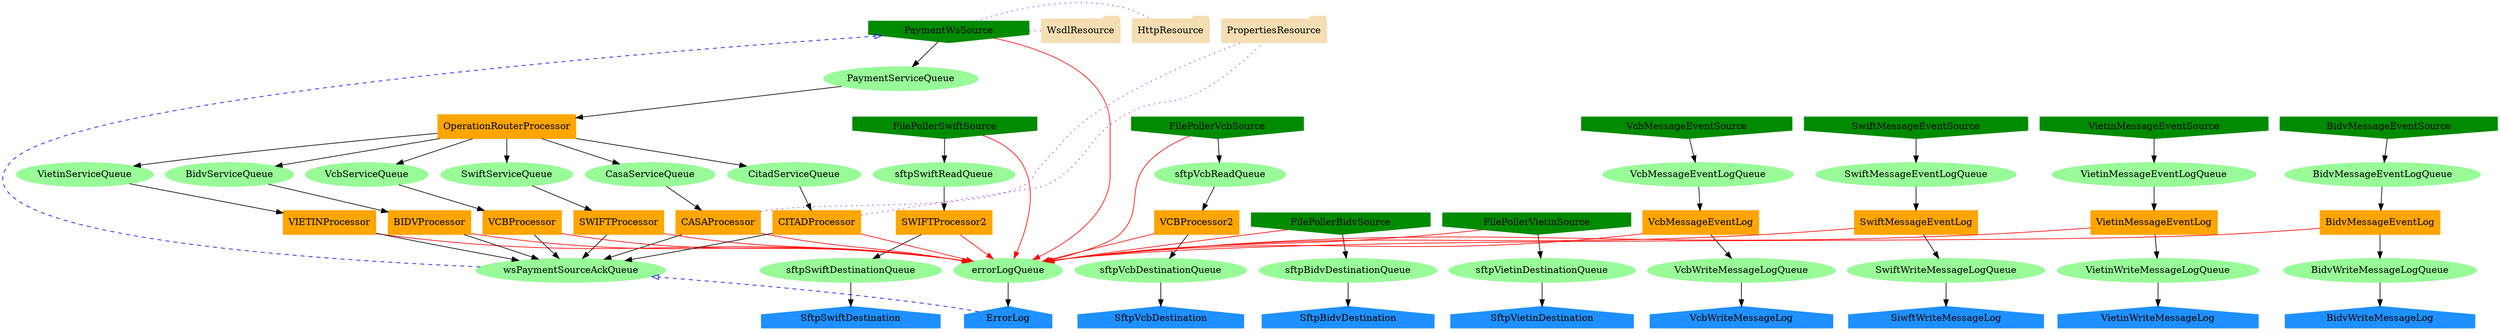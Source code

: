 digraph abstract {
node [shape=ellipse,fontcolor=black,style=filled,color=palegreen];PaymentServiceQueue;VcbMessageEventLogQueue;SwiftMessageEventLogQueue;CitadServiceQueue;VietinServiceQueue;sftpVcbReadQueue;sftpSwiftReadQueue;errorLogQueue;VietinMessageEventLogQueue;VcbWriteMessageLogQueue;BidvServiceQueue;SwiftWriteMessageLogQueue;VcbServiceQueue;wsPaymentSourceAckQueue;sftpVietinDestinationQueue;VietinWriteMessageLogQueue;sftpSwiftDestinationQueue;SwiftServiceQueue;BidvMessageEventLogQueue;CasaServiceQueue;sftpBidvDestinationQueue;sftpVcbDestinationQueue;BidvWriteMessageLogQueue
node [shape=ellipse,fontcolor=black,style=filled,color=gray75]
node [shape=invhouse,style=filled,color=green4];PaymentWsSource;FilePollerSwiftSource;BidvMessageEventSource;VietinMessageEventSource;FilePollerBidvSource;SwiftMessageEventSource;FilePollerVcbSource;FilePollerVietinSource;VcbMessageEventSource
node [shape=rect,style=filled,color=orange1];VCBProcessor2;CASAProcessor;VcbMessageEventLog;SWIFTProcessor2;SwiftMessageEventLog;OperationRouterProcessor;VietinMessageEventLog;VIETINProcessor;SWIFTProcessor;VCBProcessor;BIDVProcessor;CITADProcessor;BidvMessageEventLog
node [shape=house,style=filled,color=dodgerblue];SftpSwiftDestination;VietinWriteMessageLog;BidvWriteMessageLog;SiwftWriteMessageLog;VcbWriteMessageLog;SftpBidvDestination;SftpVcbDestination;SftpVietinDestination;ErrorLog
node [shape=folder,style=filled,color=wheat];WsdlResource;HttpResource;PropertiesResource
CASAProcessor->PropertiesResource [dir=none,constraint=false,color=purple,style=dotted];
CITADProcessor->PropertiesResource [dir=none,constraint=false,color=purple,style=dotted];
PaymentWsSource->WsdlResource [dir=none,constraint=false,color=purple,style=dotted];
PaymentWsSource->HttpResource [dir=none,constraint=false,color=purple,style=dotted];
PaymentWsSource->PaymentServiceQueue;
PaymentWsSource->errorLogQueue [color=red];
wsPaymentSourceAckQueue->PaymentWsSource [constraint=false,arrowhead=empty,color=blue,style=dashed];
FilePollerSwiftSource->sftpSwiftReadQueue;
FilePollerSwiftSource->errorLogQueue [color=red];
BidvMessageEventSource->BidvMessageEventLogQueue;
VietinMessageEventSource->VietinMessageEventLogQueue;
FilePollerBidvSource->sftpBidvDestinationQueue;
FilePollerBidvSource->errorLogQueue [color=red];
SwiftMessageEventSource->SwiftMessageEventLogQueue;
FilePollerVcbSource->sftpVcbReadQueue;
FilePollerVcbSource->errorLogQueue [color=red];
FilePollerVietinSource->sftpVietinDestinationQueue;
FilePollerVietinSource->errorLogQueue [color=red];
VcbMessageEventSource->VcbMessageEventLogQueue;
sftpVcbReadQueue->VCBProcessor2;
VCBProcessor2->sftpVcbDestinationQueue;
VCBProcessor2->errorLogQueue [color=red];
CasaServiceQueue->CASAProcessor;
CASAProcessor->wsPaymentSourceAckQueue;
CASAProcessor->errorLogQueue [color=red];
VcbMessageEventLogQueue->VcbMessageEventLog;
VcbMessageEventLog->VcbWriteMessageLogQueue;
VcbMessageEventLog->errorLogQueue [color=red];
sftpSwiftReadQueue->SWIFTProcessor2;
SWIFTProcessor2->sftpSwiftDestinationQueue;
SWIFTProcessor2->errorLogQueue [color=red];
SwiftMessageEventLogQueue->SwiftMessageEventLog;
SwiftMessageEventLog->SwiftWriteMessageLogQueue;
SwiftMessageEventLog->errorLogQueue [color=red];
PaymentServiceQueue->OperationRouterProcessor;
OperationRouterProcessor->SwiftServiceQueue;
OperationRouterProcessor->CitadServiceQueue;
OperationRouterProcessor->CasaServiceQueue;
OperationRouterProcessor->VcbServiceQueue;
OperationRouterProcessor->BidvServiceQueue;
OperationRouterProcessor->VietinServiceQueue;
VietinMessageEventLogQueue->VietinMessageEventLog;
VietinMessageEventLog->VietinWriteMessageLogQueue;
VietinMessageEventLog->errorLogQueue [color=red];
VietinServiceQueue->VIETINProcessor;
VIETINProcessor->wsPaymentSourceAckQueue;
VIETINProcessor->errorLogQueue [color=red];
SwiftServiceQueue->SWIFTProcessor;
SWIFTProcessor->wsPaymentSourceAckQueue;
SWIFTProcessor->errorLogQueue [color=red];
VcbServiceQueue->VCBProcessor;
VCBProcessor->wsPaymentSourceAckQueue;
VCBProcessor->errorLogQueue [color=red];
BidvServiceQueue->BIDVProcessor;
BIDVProcessor->wsPaymentSourceAckQueue;
BIDVProcessor->errorLogQueue [color=red];
CitadServiceQueue->CITADProcessor;
CITADProcessor->wsPaymentSourceAckQueue;
CITADProcessor->errorLogQueue [color=red];
BidvMessageEventLogQueue->BidvMessageEventLog;
BidvMessageEventLog->BidvWriteMessageLogQueue;
BidvMessageEventLog->errorLogQueue [color=red];
sftpSwiftDestinationQueue->SftpSwiftDestination;
VietinWriteMessageLogQueue->VietinWriteMessageLog;
BidvWriteMessageLogQueue->BidvWriteMessageLog;
SwiftWriteMessageLogQueue->SiwftWriteMessageLog;
VcbWriteMessageLogQueue->VcbWriteMessageLog;
sftpBidvDestinationQueue->SftpBidvDestination;
sftpVcbDestinationQueue->SftpVcbDestination;
sftpVietinDestinationQueue->SftpVietinDestination;
errorLogQueue->ErrorLog;
ErrorLog->wsPaymentSourceAckQueue [constraint=false,arrowhead=empty,color=blue,style=dashed];
}